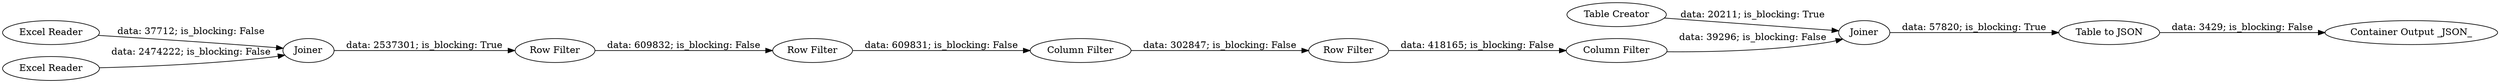 digraph {
	"-6699813326040230577_13" [label="Container Output _JSON_"]
	"-6699813326040230577_2" [label="Excel Reader"]
	"-6699813326040230577_4" [label="Row Filter"]
	"-6699813326040230577_1" [label="Excel Reader"]
	"-6699813326040230577_5" [label="Row Filter"]
	"-6699813326040230577_6" [label="Column Filter"]
	"-6699813326040230577_10" [label="Table Creator"]
	"-6699813326040230577_12" [label="Table to JSON"]
	"-6699813326040230577_8" [label="Column Filter"]
	"-6699813326040230577_3" [label=Joiner]
	"-6699813326040230577_11" [label=Joiner]
	"-6699813326040230577_7" [label="Row Filter"]
	"-6699813326040230577_3" -> "-6699813326040230577_4" [label="data: 2537301; is_blocking: True"]
	"-6699813326040230577_12" -> "-6699813326040230577_13" [label="data: 3429; is_blocking: False"]
	"-6699813326040230577_5" -> "-6699813326040230577_6" [label="data: 609831; is_blocking: False"]
	"-6699813326040230577_11" -> "-6699813326040230577_12" [label="data: 57820; is_blocking: True"]
	"-6699813326040230577_1" -> "-6699813326040230577_3" [label="data: 2474222; is_blocking: False"]
	"-6699813326040230577_10" -> "-6699813326040230577_11" [label="data: 20211; is_blocking: True"]
	"-6699813326040230577_4" -> "-6699813326040230577_5" [label="data: 609832; is_blocking: False"]
	"-6699813326040230577_2" -> "-6699813326040230577_3" [label="data: 37712; is_blocking: False"]
	"-6699813326040230577_8" -> "-6699813326040230577_11" [label="data: 39296; is_blocking: False"]
	"-6699813326040230577_6" -> "-6699813326040230577_7" [label="data: 302847; is_blocking: False"]
	"-6699813326040230577_7" -> "-6699813326040230577_8" [label="data: 418165; is_blocking: False"]
	rankdir=LR
}
